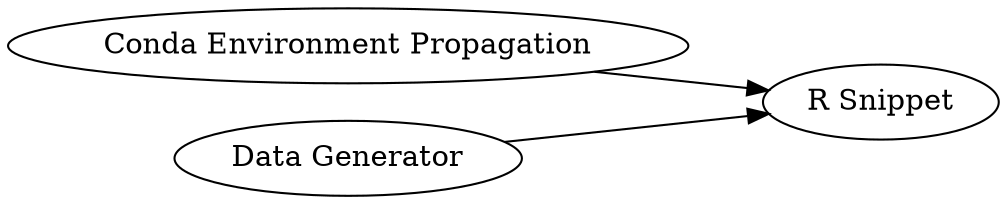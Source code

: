 digraph {
	5 -> 6
	3 -> 6
	5 [label="Conda Environment Propagation"]
	3 [label="Data Generator"]
	6 [label="R Snippet"]
	rankdir=LR
}
